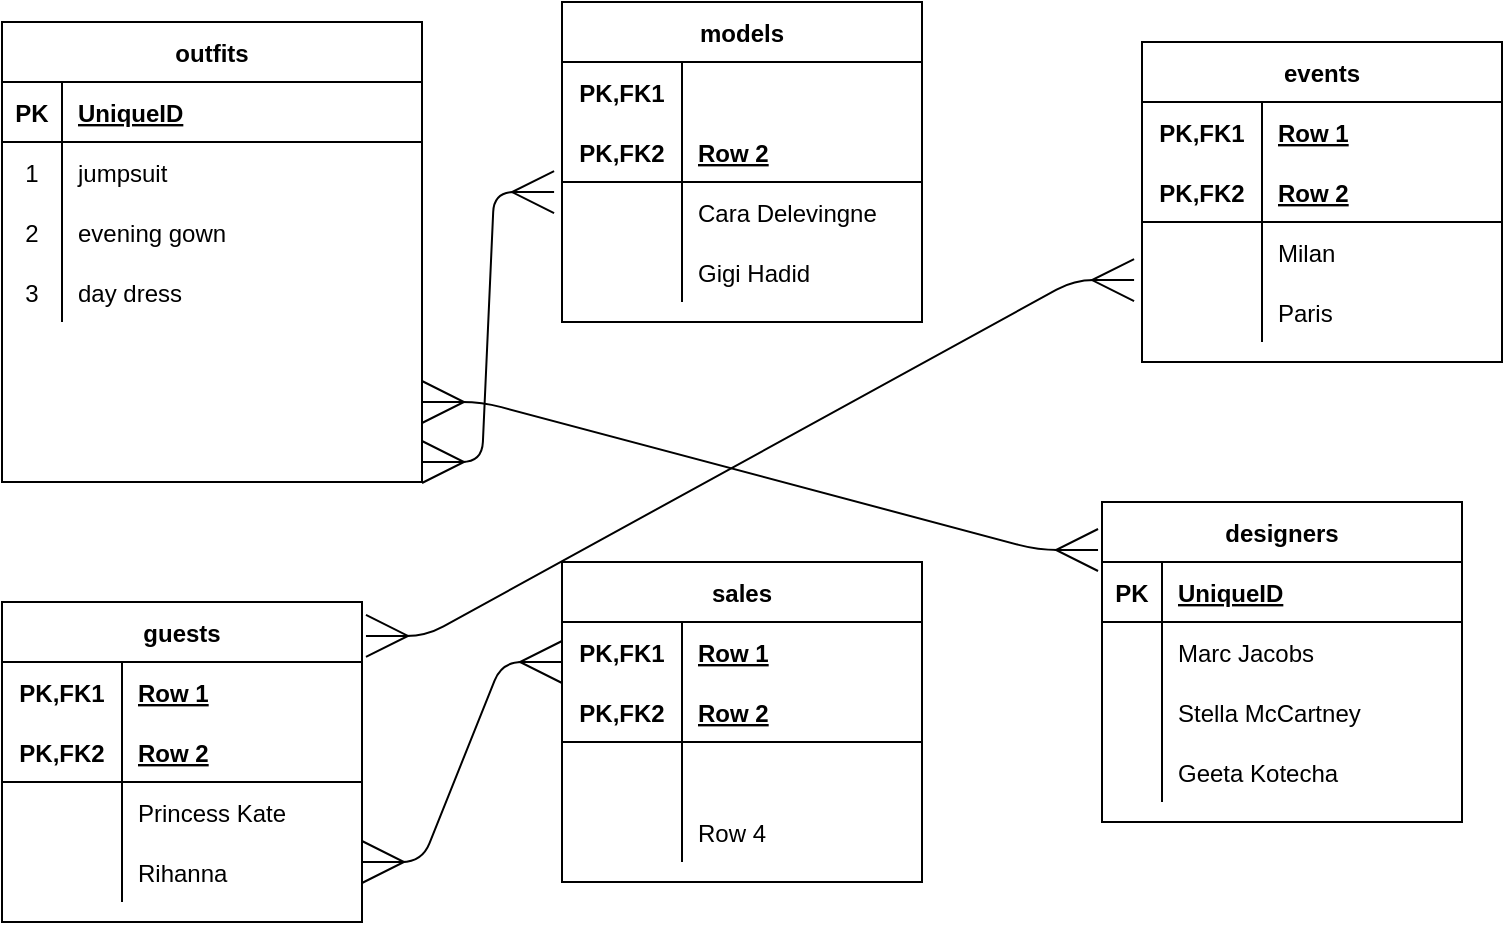 <mxfile version="14.9.6" type="github">
  <diagram id="R2lEEEUBdFMjLlhIrx00" name="Page-1">
    <mxGraphModel dx="946" dy="535" grid="1" gridSize="10" guides="1" tooltips="1" connect="1" arrows="1" fold="1" page="1" pageScale="1" pageWidth="850" pageHeight="1100" math="0" shadow="0" extFonts="Permanent Marker^https://fonts.googleapis.com/css?family=Permanent+Marker">
      <root>
        <mxCell id="0" />
        <mxCell id="1" parent="0" />
        <mxCell id="n0nqkG9T2Kt_HHm7O6Rn-1" value="outfits" style="shape=table;startSize=30;container=1;collapsible=1;childLayout=tableLayout;fixedRows=1;rowLines=0;fontStyle=1;align=center;resizeLast=1;" vertex="1" parent="1">
          <mxGeometry x="50" y="40" width="210" height="230" as="geometry">
            <mxRectangle x="50" y="40" width="70" height="30" as="alternateBounds" />
          </mxGeometry>
        </mxCell>
        <mxCell id="n0nqkG9T2Kt_HHm7O6Rn-2" value="" style="shape=partialRectangle;collapsible=0;dropTarget=0;pointerEvents=0;fillColor=none;top=0;left=0;bottom=1;right=0;points=[[0,0.5],[1,0.5]];portConstraint=eastwest;" vertex="1" parent="n0nqkG9T2Kt_HHm7O6Rn-1">
          <mxGeometry y="30" width="210" height="30" as="geometry" />
        </mxCell>
        <mxCell id="n0nqkG9T2Kt_HHm7O6Rn-3" value="PK" style="shape=partialRectangle;connectable=0;fillColor=none;top=0;left=0;bottom=0;right=0;fontStyle=1;overflow=hidden;" vertex="1" parent="n0nqkG9T2Kt_HHm7O6Rn-2">
          <mxGeometry width="30" height="30" as="geometry" />
        </mxCell>
        <mxCell id="n0nqkG9T2Kt_HHm7O6Rn-4" value="UniqueID" style="shape=partialRectangle;connectable=0;fillColor=none;top=0;left=0;bottom=0;right=0;align=left;spacingLeft=6;fontStyle=5;overflow=hidden;" vertex="1" parent="n0nqkG9T2Kt_HHm7O6Rn-2">
          <mxGeometry x="30" width="180" height="30" as="geometry" />
        </mxCell>
        <mxCell id="n0nqkG9T2Kt_HHm7O6Rn-5" value="" style="shape=partialRectangle;collapsible=0;dropTarget=0;pointerEvents=0;fillColor=none;top=0;left=0;bottom=0;right=0;points=[[0,0.5],[1,0.5]];portConstraint=eastwest;" vertex="1" parent="n0nqkG9T2Kt_HHm7O6Rn-1">
          <mxGeometry y="60" width="210" height="30" as="geometry" />
        </mxCell>
        <mxCell id="n0nqkG9T2Kt_HHm7O6Rn-6" value="1" style="shape=partialRectangle;connectable=0;fillColor=none;top=0;left=0;bottom=0;right=0;editable=1;overflow=hidden;" vertex="1" parent="n0nqkG9T2Kt_HHm7O6Rn-5">
          <mxGeometry width="30" height="30" as="geometry" />
        </mxCell>
        <mxCell id="n0nqkG9T2Kt_HHm7O6Rn-7" value="jumpsuit" style="shape=partialRectangle;connectable=0;fillColor=none;top=0;left=0;bottom=0;right=0;align=left;spacingLeft=6;overflow=hidden;" vertex="1" parent="n0nqkG9T2Kt_HHm7O6Rn-5">
          <mxGeometry x="30" width="180" height="30" as="geometry" />
        </mxCell>
        <mxCell id="n0nqkG9T2Kt_HHm7O6Rn-8" value="" style="shape=partialRectangle;collapsible=0;dropTarget=0;pointerEvents=0;fillColor=none;top=0;left=0;bottom=0;right=0;points=[[0,0.5],[1,0.5]];portConstraint=eastwest;" vertex="1" parent="n0nqkG9T2Kt_HHm7O6Rn-1">
          <mxGeometry y="90" width="210" height="30" as="geometry" />
        </mxCell>
        <mxCell id="n0nqkG9T2Kt_HHm7O6Rn-9" value="2" style="shape=partialRectangle;connectable=0;fillColor=none;top=0;left=0;bottom=0;right=0;editable=1;overflow=hidden;" vertex="1" parent="n0nqkG9T2Kt_HHm7O6Rn-8">
          <mxGeometry width="30" height="30" as="geometry" />
        </mxCell>
        <mxCell id="n0nqkG9T2Kt_HHm7O6Rn-10" value="evening gown" style="shape=partialRectangle;connectable=0;fillColor=none;top=0;left=0;bottom=0;right=0;align=left;spacingLeft=6;overflow=hidden;" vertex="1" parent="n0nqkG9T2Kt_HHm7O6Rn-8">
          <mxGeometry x="30" width="180" height="30" as="geometry" />
        </mxCell>
        <mxCell id="n0nqkG9T2Kt_HHm7O6Rn-11" value="" style="shape=partialRectangle;collapsible=0;dropTarget=0;pointerEvents=0;fillColor=none;top=0;left=0;bottom=0;right=0;points=[[0,0.5],[1,0.5]];portConstraint=eastwest;" vertex="1" parent="n0nqkG9T2Kt_HHm7O6Rn-1">
          <mxGeometry y="120" width="210" height="30" as="geometry" />
        </mxCell>
        <mxCell id="n0nqkG9T2Kt_HHm7O6Rn-12" value="3" style="shape=partialRectangle;connectable=0;fillColor=none;top=0;left=0;bottom=0;right=0;editable=1;overflow=hidden;" vertex="1" parent="n0nqkG9T2Kt_HHm7O6Rn-11">
          <mxGeometry width="30" height="30" as="geometry" />
        </mxCell>
        <mxCell id="n0nqkG9T2Kt_HHm7O6Rn-13" value="day dress" style="shape=partialRectangle;connectable=0;fillColor=none;top=0;left=0;bottom=0;right=0;align=left;spacingLeft=6;overflow=hidden;" vertex="1" parent="n0nqkG9T2Kt_HHm7O6Rn-11">
          <mxGeometry x="30" width="180" height="30" as="geometry" />
        </mxCell>
        <mxCell id="n0nqkG9T2Kt_HHm7O6Rn-37" value="models" style="shape=table;startSize=30;container=1;collapsible=1;childLayout=tableLayout;fixedRows=1;rowLines=0;fontStyle=1;align=center;resizeLast=1;" vertex="1" parent="1">
          <mxGeometry x="330" y="30" width="180" height="160" as="geometry" />
        </mxCell>
        <mxCell id="n0nqkG9T2Kt_HHm7O6Rn-38" value="" style="shape=partialRectangle;collapsible=0;dropTarget=0;pointerEvents=0;fillColor=none;top=0;left=0;bottom=0;right=0;points=[[0,0.5],[1,0.5]];portConstraint=eastwest;" vertex="1" parent="n0nqkG9T2Kt_HHm7O6Rn-37">
          <mxGeometry y="30" width="180" height="30" as="geometry" />
        </mxCell>
        <mxCell id="n0nqkG9T2Kt_HHm7O6Rn-39" value="PK,FK1" style="shape=partialRectangle;connectable=0;fillColor=none;top=0;left=0;bottom=0;right=0;fontStyle=1;overflow=hidden;" vertex="1" parent="n0nqkG9T2Kt_HHm7O6Rn-38">
          <mxGeometry width="60" height="30" as="geometry" />
        </mxCell>
        <mxCell id="n0nqkG9T2Kt_HHm7O6Rn-40" value="" style="shape=partialRectangle;connectable=0;fillColor=none;top=0;left=0;bottom=0;right=0;align=left;spacingLeft=6;fontStyle=5;overflow=hidden;" vertex="1" parent="n0nqkG9T2Kt_HHm7O6Rn-38">
          <mxGeometry x="60" width="120" height="30" as="geometry" />
        </mxCell>
        <mxCell id="n0nqkG9T2Kt_HHm7O6Rn-41" value="" style="shape=partialRectangle;collapsible=0;dropTarget=0;pointerEvents=0;fillColor=none;top=0;left=0;bottom=1;right=0;points=[[0,0.5],[1,0.5]];portConstraint=eastwest;" vertex="1" parent="n0nqkG9T2Kt_HHm7O6Rn-37">
          <mxGeometry y="60" width="180" height="30" as="geometry" />
        </mxCell>
        <mxCell id="n0nqkG9T2Kt_HHm7O6Rn-42" value="PK,FK2" style="shape=partialRectangle;connectable=0;fillColor=none;top=0;left=0;bottom=0;right=0;fontStyle=1;overflow=hidden;" vertex="1" parent="n0nqkG9T2Kt_HHm7O6Rn-41">
          <mxGeometry width="60" height="30" as="geometry" />
        </mxCell>
        <mxCell id="n0nqkG9T2Kt_HHm7O6Rn-43" value="Row 2" style="shape=partialRectangle;connectable=0;fillColor=none;top=0;left=0;bottom=0;right=0;align=left;spacingLeft=6;fontStyle=5;overflow=hidden;" vertex="1" parent="n0nqkG9T2Kt_HHm7O6Rn-41">
          <mxGeometry x="60" width="120" height="30" as="geometry" />
        </mxCell>
        <mxCell id="n0nqkG9T2Kt_HHm7O6Rn-44" value="" style="shape=partialRectangle;collapsible=0;dropTarget=0;pointerEvents=0;fillColor=none;top=0;left=0;bottom=0;right=0;points=[[0,0.5],[1,0.5]];portConstraint=eastwest;" vertex="1" parent="n0nqkG9T2Kt_HHm7O6Rn-37">
          <mxGeometry y="90" width="180" height="30" as="geometry" />
        </mxCell>
        <mxCell id="n0nqkG9T2Kt_HHm7O6Rn-45" value="" style="shape=partialRectangle;connectable=0;fillColor=none;top=0;left=0;bottom=0;right=0;editable=1;overflow=hidden;" vertex="1" parent="n0nqkG9T2Kt_HHm7O6Rn-44">
          <mxGeometry width="60" height="30" as="geometry" />
        </mxCell>
        <mxCell id="n0nqkG9T2Kt_HHm7O6Rn-46" value="Cara Delevingne" style="shape=partialRectangle;connectable=0;fillColor=none;top=0;left=0;bottom=0;right=0;align=left;spacingLeft=6;overflow=hidden;" vertex="1" parent="n0nqkG9T2Kt_HHm7O6Rn-44">
          <mxGeometry x="60" width="120" height="30" as="geometry" />
        </mxCell>
        <mxCell id="n0nqkG9T2Kt_HHm7O6Rn-47" value="" style="shape=partialRectangle;collapsible=0;dropTarget=0;pointerEvents=0;fillColor=none;top=0;left=0;bottom=0;right=0;points=[[0,0.5],[1,0.5]];portConstraint=eastwest;" vertex="1" parent="n0nqkG9T2Kt_HHm7O6Rn-37">
          <mxGeometry y="120" width="180" height="30" as="geometry" />
        </mxCell>
        <mxCell id="n0nqkG9T2Kt_HHm7O6Rn-48" value="" style="shape=partialRectangle;connectable=0;fillColor=none;top=0;left=0;bottom=0;right=0;editable=1;overflow=hidden;" vertex="1" parent="n0nqkG9T2Kt_HHm7O6Rn-47">
          <mxGeometry width="60" height="30" as="geometry" />
        </mxCell>
        <mxCell id="n0nqkG9T2Kt_HHm7O6Rn-49" value="Gigi Hadid" style="shape=partialRectangle;connectable=0;fillColor=none;top=0;left=0;bottom=0;right=0;align=left;spacingLeft=6;overflow=hidden;" vertex="1" parent="n0nqkG9T2Kt_HHm7O6Rn-47">
          <mxGeometry x="60" width="120" height="30" as="geometry" />
        </mxCell>
        <mxCell id="n0nqkG9T2Kt_HHm7O6Rn-50" value="events" style="shape=table;startSize=30;container=1;collapsible=1;childLayout=tableLayout;fixedRows=1;rowLines=0;fontStyle=1;align=center;resizeLast=1;" vertex="1" parent="1">
          <mxGeometry x="620" y="50" width="180" height="160" as="geometry" />
        </mxCell>
        <mxCell id="n0nqkG9T2Kt_HHm7O6Rn-51" value="" style="shape=partialRectangle;collapsible=0;dropTarget=0;pointerEvents=0;fillColor=none;top=0;left=0;bottom=0;right=0;points=[[0,0.5],[1,0.5]];portConstraint=eastwest;" vertex="1" parent="n0nqkG9T2Kt_HHm7O6Rn-50">
          <mxGeometry y="30" width="180" height="30" as="geometry" />
        </mxCell>
        <mxCell id="n0nqkG9T2Kt_HHm7O6Rn-52" value="PK,FK1" style="shape=partialRectangle;connectable=0;fillColor=none;top=0;left=0;bottom=0;right=0;fontStyle=1;overflow=hidden;" vertex="1" parent="n0nqkG9T2Kt_HHm7O6Rn-51">
          <mxGeometry width="60" height="30" as="geometry" />
        </mxCell>
        <mxCell id="n0nqkG9T2Kt_HHm7O6Rn-53" value="Row 1" style="shape=partialRectangle;connectable=0;fillColor=none;top=0;left=0;bottom=0;right=0;align=left;spacingLeft=6;fontStyle=5;overflow=hidden;" vertex="1" parent="n0nqkG9T2Kt_HHm7O6Rn-51">
          <mxGeometry x="60" width="120" height="30" as="geometry" />
        </mxCell>
        <mxCell id="n0nqkG9T2Kt_HHm7O6Rn-54" value="" style="shape=partialRectangle;collapsible=0;dropTarget=0;pointerEvents=0;fillColor=none;top=0;left=0;bottom=1;right=0;points=[[0,0.5],[1,0.5]];portConstraint=eastwest;" vertex="1" parent="n0nqkG9T2Kt_HHm7O6Rn-50">
          <mxGeometry y="60" width="180" height="30" as="geometry" />
        </mxCell>
        <mxCell id="n0nqkG9T2Kt_HHm7O6Rn-55" value="PK,FK2" style="shape=partialRectangle;connectable=0;fillColor=none;top=0;left=0;bottom=0;right=0;fontStyle=1;overflow=hidden;" vertex="1" parent="n0nqkG9T2Kt_HHm7O6Rn-54">
          <mxGeometry width="60" height="30" as="geometry" />
        </mxCell>
        <mxCell id="n0nqkG9T2Kt_HHm7O6Rn-56" value="Row 2" style="shape=partialRectangle;connectable=0;fillColor=none;top=0;left=0;bottom=0;right=0;align=left;spacingLeft=6;fontStyle=5;overflow=hidden;" vertex="1" parent="n0nqkG9T2Kt_HHm7O6Rn-54">
          <mxGeometry x="60" width="120" height="30" as="geometry" />
        </mxCell>
        <mxCell id="n0nqkG9T2Kt_HHm7O6Rn-57" value="" style="shape=partialRectangle;collapsible=0;dropTarget=0;pointerEvents=0;fillColor=none;top=0;left=0;bottom=0;right=0;points=[[0,0.5],[1,0.5]];portConstraint=eastwest;" vertex="1" parent="n0nqkG9T2Kt_HHm7O6Rn-50">
          <mxGeometry y="90" width="180" height="30" as="geometry" />
        </mxCell>
        <mxCell id="n0nqkG9T2Kt_HHm7O6Rn-58" value="" style="shape=partialRectangle;connectable=0;fillColor=none;top=0;left=0;bottom=0;right=0;editable=1;overflow=hidden;" vertex="1" parent="n0nqkG9T2Kt_HHm7O6Rn-57">
          <mxGeometry width="60" height="30" as="geometry" />
        </mxCell>
        <mxCell id="n0nqkG9T2Kt_HHm7O6Rn-59" value="Milan" style="shape=partialRectangle;connectable=0;fillColor=none;top=0;left=0;bottom=0;right=0;align=left;spacingLeft=6;overflow=hidden;" vertex="1" parent="n0nqkG9T2Kt_HHm7O6Rn-57">
          <mxGeometry x="60" width="120" height="30" as="geometry" />
        </mxCell>
        <mxCell id="n0nqkG9T2Kt_HHm7O6Rn-60" value="" style="shape=partialRectangle;collapsible=0;dropTarget=0;pointerEvents=0;fillColor=none;top=0;left=0;bottom=0;right=0;points=[[0,0.5],[1,0.5]];portConstraint=eastwest;" vertex="1" parent="n0nqkG9T2Kt_HHm7O6Rn-50">
          <mxGeometry y="120" width="180" height="30" as="geometry" />
        </mxCell>
        <mxCell id="n0nqkG9T2Kt_HHm7O6Rn-61" value="" style="shape=partialRectangle;connectable=0;fillColor=none;top=0;left=0;bottom=0;right=0;editable=1;overflow=hidden;" vertex="1" parent="n0nqkG9T2Kt_HHm7O6Rn-60">
          <mxGeometry width="60" height="30" as="geometry" />
        </mxCell>
        <mxCell id="n0nqkG9T2Kt_HHm7O6Rn-62" value="Paris" style="shape=partialRectangle;connectable=0;fillColor=none;top=0;left=0;bottom=0;right=0;align=left;spacingLeft=6;overflow=hidden;" vertex="1" parent="n0nqkG9T2Kt_HHm7O6Rn-60">
          <mxGeometry x="60" width="120" height="30" as="geometry" />
        </mxCell>
        <mxCell id="n0nqkG9T2Kt_HHm7O6Rn-63" value="guests" style="shape=table;startSize=30;container=1;collapsible=1;childLayout=tableLayout;fixedRows=1;rowLines=0;fontStyle=1;align=center;resizeLast=1;" vertex="1" parent="1">
          <mxGeometry x="50" y="330" width="180" height="160" as="geometry" />
        </mxCell>
        <mxCell id="n0nqkG9T2Kt_HHm7O6Rn-64" value="" style="shape=partialRectangle;collapsible=0;dropTarget=0;pointerEvents=0;fillColor=none;top=0;left=0;bottom=0;right=0;points=[[0,0.5],[1,0.5]];portConstraint=eastwest;" vertex="1" parent="n0nqkG9T2Kt_HHm7O6Rn-63">
          <mxGeometry y="30" width="180" height="30" as="geometry" />
        </mxCell>
        <mxCell id="n0nqkG9T2Kt_HHm7O6Rn-65" value="PK,FK1" style="shape=partialRectangle;connectable=0;fillColor=none;top=0;left=0;bottom=0;right=0;fontStyle=1;overflow=hidden;" vertex="1" parent="n0nqkG9T2Kt_HHm7O6Rn-64">
          <mxGeometry width="60" height="30" as="geometry" />
        </mxCell>
        <mxCell id="n0nqkG9T2Kt_HHm7O6Rn-66" value="Row 1" style="shape=partialRectangle;connectable=0;fillColor=none;top=0;left=0;bottom=0;right=0;align=left;spacingLeft=6;fontStyle=5;overflow=hidden;" vertex="1" parent="n0nqkG9T2Kt_HHm7O6Rn-64">
          <mxGeometry x="60" width="120" height="30" as="geometry" />
        </mxCell>
        <mxCell id="n0nqkG9T2Kt_HHm7O6Rn-67" value="" style="shape=partialRectangle;collapsible=0;dropTarget=0;pointerEvents=0;fillColor=none;top=0;left=0;bottom=1;right=0;points=[[0,0.5],[1,0.5]];portConstraint=eastwest;" vertex="1" parent="n0nqkG9T2Kt_HHm7O6Rn-63">
          <mxGeometry y="60" width="180" height="30" as="geometry" />
        </mxCell>
        <mxCell id="n0nqkG9T2Kt_HHm7O6Rn-68" value="PK,FK2" style="shape=partialRectangle;connectable=0;fillColor=none;top=0;left=0;bottom=0;right=0;fontStyle=1;overflow=hidden;" vertex="1" parent="n0nqkG9T2Kt_HHm7O6Rn-67">
          <mxGeometry width="60" height="30" as="geometry" />
        </mxCell>
        <mxCell id="n0nqkG9T2Kt_HHm7O6Rn-69" value="Row 2" style="shape=partialRectangle;connectable=0;fillColor=none;top=0;left=0;bottom=0;right=0;align=left;spacingLeft=6;fontStyle=5;overflow=hidden;" vertex="1" parent="n0nqkG9T2Kt_HHm7O6Rn-67">
          <mxGeometry x="60" width="120" height="30" as="geometry" />
        </mxCell>
        <mxCell id="n0nqkG9T2Kt_HHm7O6Rn-70" value="" style="shape=partialRectangle;collapsible=0;dropTarget=0;pointerEvents=0;fillColor=none;top=0;left=0;bottom=0;right=0;points=[[0,0.5],[1,0.5]];portConstraint=eastwest;" vertex="1" parent="n0nqkG9T2Kt_HHm7O6Rn-63">
          <mxGeometry y="90" width="180" height="30" as="geometry" />
        </mxCell>
        <mxCell id="n0nqkG9T2Kt_HHm7O6Rn-71" value="" style="shape=partialRectangle;connectable=0;fillColor=none;top=0;left=0;bottom=0;right=0;editable=1;overflow=hidden;" vertex="1" parent="n0nqkG9T2Kt_HHm7O6Rn-70">
          <mxGeometry width="60" height="30" as="geometry" />
        </mxCell>
        <mxCell id="n0nqkG9T2Kt_HHm7O6Rn-72" value="Princess Kate" style="shape=partialRectangle;connectable=0;fillColor=none;top=0;left=0;bottom=0;right=0;align=left;spacingLeft=6;overflow=hidden;" vertex="1" parent="n0nqkG9T2Kt_HHm7O6Rn-70">
          <mxGeometry x="60" width="120" height="30" as="geometry" />
        </mxCell>
        <mxCell id="n0nqkG9T2Kt_HHm7O6Rn-73" value="" style="shape=partialRectangle;collapsible=0;dropTarget=0;pointerEvents=0;fillColor=none;top=0;left=0;bottom=0;right=0;points=[[0,0.5],[1,0.5]];portConstraint=eastwest;" vertex="1" parent="n0nqkG9T2Kt_HHm7O6Rn-63">
          <mxGeometry y="120" width="180" height="30" as="geometry" />
        </mxCell>
        <mxCell id="n0nqkG9T2Kt_HHm7O6Rn-74" value="" style="shape=partialRectangle;connectable=0;fillColor=none;top=0;left=0;bottom=0;right=0;editable=1;overflow=hidden;" vertex="1" parent="n0nqkG9T2Kt_HHm7O6Rn-73">
          <mxGeometry width="60" height="30" as="geometry" />
        </mxCell>
        <mxCell id="n0nqkG9T2Kt_HHm7O6Rn-75" value="Rihanna" style="shape=partialRectangle;connectable=0;fillColor=none;top=0;left=0;bottom=0;right=0;align=left;spacingLeft=6;overflow=hidden;" vertex="1" parent="n0nqkG9T2Kt_HHm7O6Rn-73">
          <mxGeometry x="60" width="120" height="30" as="geometry" />
        </mxCell>
        <mxCell id="n0nqkG9T2Kt_HHm7O6Rn-89" value="sales" style="shape=table;startSize=30;container=1;collapsible=1;childLayout=tableLayout;fixedRows=1;rowLines=0;fontStyle=1;align=center;resizeLast=1;" vertex="1" parent="1">
          <mxGeometry x="330" y="310" width="180" height="160" as="geometry" />
        </mxCell>
        <mxCell id="n0nqkG9T2Kt_HHm7O6Rn-90" value="" style="shape=partialRectangle;collapsible=0;dropTarget=0;pointerEvents=0;fillColor=none;top=0;left=0;bottom=0;right=0;points=[[0,0.5],[1,0.5]];portConstraint=eastwest;" vertex="1" parent="n0nqkG9T2Kt_HHm7O6Rn-89">
          <mxGeometry y="30" width="180" height="30" as="geometry" />
        </mxCell>
        <mxCell id="n0nqkG9T2Kt_HHm7O6Rn-91" value="PK,FK1" style="shape=partialRectangle;connectable=0;fillColor=none;top=0;left=0;bottom=0;right=0;fontStyle=1;overflow=hidden;" vertex="1" parent="n0nqkG9T2Kt_HHm7O6Rn-90">
          <mxGeometry width="60" height="30" as="geometry" />
        </mxCell>
        <mxCell id="n0nqkG9T2Kt_HHm7O6Rn-92" value="Row 1" style="shape=partialRectangle;connectable=0;fillColor=none;top=0;left=0;bottom=0;right=0;align=left;spacingLeft=6;fontStyle=5;overflow=hidden;" vertex="1" parent="n0nqkG9T2Kt_HHm7O6Rn-90">
          <mxGeometry x="60" width="120" height="30" as="geometry" />
        </mxCell>
        <mxCell id="n0nqkG9T2Kt_HHm7O6Rn-93" value="" style="shape=partialRectangle;collapsible=0;dropTarget=0;pointerEvents=0;fillColor=none;top=0;left=0;bottom=1;right=0;points=[[0,0.5],[1,0.5]];portConstraint=eastwest;" vertex="1" parent="n0nqkG9T2Kt_HHm7O6Rn-89">
          <mxGeometry y="60" width="180" height="30" as="geometry" />
        </mxCell>
        <mxCell id="n0nqkG9T2Kt_HHm7O6Rn-94" value="PK,FK2" style="shape=partialRectangle;connectable=0;fillColor=none;top=0;left=0;bottom=0;right=0;fontStyle=1;overflow=hidden;" vertex="1" parent="n0nqkG9T2Kt_HHm7O6Rn-93">
          <mxGeometry width="60" height="30" as="geometry" />
        </mxCell>
        <mxCell id="n0nqkG9T2Kt_HHm7O6Rn-95" value="Row 2" style="shape=partialRectangle;connectable=0;fillColor=none;top=0;left=0;bottom=0;right=0;align=left;spacingLeft=6;fontStyle=5;overflow=hidden;" vertex="1" parent="n0nqkG9T2Kt_HHm7O6Rn-93">
          <mxGeometry x="60" width="120" height="30" as="geometry" />
        </mxCell>
        <mxCell id="n0nqkG9T2Kt_HHm7O6Rn-96" value="" style="shape=partialRectangle;collapsible=0;dropTarget=0;pointerEvents=0;fillColor=none;top=0;left=0;bottom=0;right=0;points=[[0,0.5],[1,0.5]];portConstraint=eastwest;" vertex="1" parent="n0nqkG9T2Kt_HHm7O6Rn-89">
          <mxGeometry y="90" width="180" height="30" as="geometry" />
        </mxCell>
        <mxCell id="n0nqkG9T2Kt_HHm7O6Rn-97" value="" style="shape=partialRectangle;connectable=0;fillColor=none;top=0;left=0;bottom=0;right=0;editable=1;overflow=hidden;" vertex="1" parent="n0nqkG9T2Kt_HHm7O6Rn-96">
          <mxGeometry width="60" height="30" as="geometry" />
        </mxCell>
        <mxCell id="n0nqkG9T2Kt_HHm7O6Rn-98" value="" style="shape=partialRectangle;connectable=0;fillColor=none;top=0;left=0;bottom=0;right=0;align=left;spacingLeft=6;overflow=hidden;" vertex="1" parent="n0nqkG9T2Kt_HHm7O6Rn-96">
          <mxGeometry x="60" width="120" height="30" as="geometry" />
        </mxCell>
        <mxCell id="n0nqkG9T2Kt_HHm7O6Rn-99" value="" style="shape=partialRectangle;collapsible=0;dropTarget=0;pointerEvents=0;fillColor=none;top=0;left=0;bottom=0;right=0;points=[[0,0.5],[1,0.5]];portConstraint=eastwest;" vertex="1" parent="n0nqkG9T2Kt_HHm7O6Rn-89">
          <mxGeometry y="120" width="180" height="30" as="geometry" />
        </mxCell>
        <mxCell id="n0nqkG9T2Kt_HHm7O6Rn-100" value="" style="shape=partialRectangle;connectable=0;fillColor=none;top=0;left=0;bottom=0;right=0;editable=1;overflow=hidden;" vertex="1" parent="n0nqkG9T2Kt_HHm7O6Rn-99">
          <mxGeometry width="60" height="30" as="geometry" />
        </mxCell>
        <mxCell id="n0nqkG9T2Kt_HHm7O6Rn-101" value="Row 4" style="shape=partialRectangle;connectable=0;fillColor=none;top=0;left=0;bottom=0;right=0;align=left;spacingLeft=6;overflow=hidden;" vertex="1" parent="n0nqkG9T2Kt_HHm7O6Rn-99">
          <mxGeometry x="60" width="120" height="30" as="geometry" />
        </mxCell>
        <mxCell id="n0nqkG9T2Kt_HHm7O6Rn-102" value="designers" style="shape=table;startSize=30;container=1;collapsible=1;childLayout=tableLayout;fixedRows=1;rowLines=0;fontStyle=1;align=center;resizeLast=1;" vertex="1" parent="1">
          <mxGeometry x="600" y="280" width="180" height="160" as="geometry" />
        </mxCell>
        <mxCell id="n0nqkG9T2Kt_HHm7O6Rn-103" value="" style="shape=partialRectangle;collapsible=0;dropTarget=0;pointerEvents=0;fillColor=none;top=0;left=0;bottom=1;right=0;points=[[0,0.5],[1,0.5]];portConstraint=eastwest;" vertex="1" parent="n0nqkG9T2Kt_HHm7O6Rn-102">
          <mxGeometry y="30" width="180" height="30" as="geometry" />
        </mxCell>
        <mxCell id="n0nqkG9T2Kt_HHm7O6Rn-104" value="PK" style="shape=partialRectangle;connectable=0;fillColor=none;top=0;left=0;bottom=0;right=0;fontStyle=1;overflow=hidden;" vertex="1" parent="n0nqkG9T2Kt_HHm7O6Rn-103">
          <mxGeometry width="30" height="30" as="geometry" />
        </mxCell>
        <mxCell id="n0nqkG9T2Kt_HHm7O6Rn-105" value="UniqueID" style="shape=partialRectangle;connectable=0;fillColor=none;top=0;left=0;bottom=0;right=0;align=left;spacingLeft=6;fontStyle=5;overflow=hidden;" vertex="1" parent="n0nqkG9T2Kt_HHm7O6Rn-103">
          <mxGeometry x="30" width="150" height="30" as="geometry" />
        </mxCell>
        <mxCell id="n0nqkG9T2Kt_HHm7O6Rn-106" value="" style="shape=partialRectangle;collapsible=0;dropTarget=0;pointerEvents=0;fillColor=none;top=0;left=0;bottom=0;right=0;points=[[0,0.5],[1,0.5]];portConstraint=eastwest;" vertex="1" parent="n0nqkG9T2Kt_HHm7O6Rn-102">
          <mxGeometry y="60" width="180" height="30" as="geometry" />
        </mxCell>
        <mxCell id="n0nqkG9T2Kt_HHm7O6Rn-107" value="" style="shape=partialRectangle;connectable=0;fillColor=none;top=0;left=0;bottom=0;right=0;editable=1;overflow=hidden;" vertex="1" parent="n0nqkG9T2Kt_HHm7O6Rn-106">
          <mxGeometry width="30" height="30" as="geometry" />
        </mxCell>
        <mxCell id="n0nqkG9T2Kt_HHm7O6Rn-108" value="Marc Jacobs" style="shape=partialRectangle;connectable=0;fillColor=none;top=0;left=0;bottom=0;right=0;align=left;spacingLeft=6;overflow=hidden;" vertex="1" parent="n0nqkG9T2Kt_HHm7O6Rn-106">
          <mxGeometry x="30" width="150" height="30" as="geometry" />
        </mxCell>
        <mxCell id="n0nqkG9T2Kt_HHm7O6Rn-109" value="" style="shape=partialRectangle;collapsible=0;dropTarget=0;pointerEvents=0;fillColor=none;top=0;left=0;bottom=0;right=0;points=[[0,0.5],[1,0.5]];portConstraint=eastwest;" vertex="1" parent="n0nqkG9T2Kt_HHm7O6Rn-102">
          <mxGeometry y="90" width="180" height="30" as="geometry" />
        </mxCell>
        <mxCell id="n0nqkG9T2Kt_HHm7O6Rn-110" value="" style="shape=partialRectangle;connectable=0;fillColor=none;top=0;left=0;bottom=0;right=0;editable=1;overflow=hidden;" vertex="1" parent="n0nqkG9T2Kt_HHm7O6Rn-109">
          <mxGeometry width="30" height="30" as="geometry" />
        </mxCell>
        <mxCell id="n0nqkG9T2Kt_HHm7O6Rn-111" value="Stella McCartney" style="shape=partialRectangle;connectable=0;fillColor=none;top=0;left=0;bottom=0;right=0;align=left;spacingLeft=6;overflow=hidden;" vertex="1" parent="n0nqkG9T2Kt_HHm7O6Rn-109">
          <mxGeometry x="30" width="150" height="30" as="geometry" />
        </mxCell>
        <mxCell id="n0nqkG9T2Kt_HHm7O6Rn-112" value="" style="shape=partialRectangle;collapsible=0;dropTarget=0;pointerEvents=0;fillColor=none;top=0;left=0;bottom=0;right=0;points=[[0,0.5],[1,0.5]];portConstraint=eastwest;" vertex="1" parent="n0nqkG9T2Kt_HHm7O6Rn-102">
          <mxGeometry y="120" width="180" height="30" as="geometry" />
        </mxCell>
        <mxCell id="n0nqkG9T2Kt_HHm7O6Rn-113" value="" style="shape=partialRectangle;connectable=0;fillColor=none;top=0;left=0;bottom=0;right=0;editable=1;overflow=hidden;" vertex="1" parent="n0nqkG9T2Kt_HHm7O6Rn-112">
          <mxGeometry width="30" height="30" as="geometry" />
        </mxCell>
        <mxCell id="n0nqkG9T2Kt_HHm7O6Rn-114" value="Geeta Kotecha" style="shape=partialRectangle;connectable=0;fillColor=none;top=0;left=0;bottom=0;right=0;align=left;spacingLeft=6;overflow=hidden;" vertex="1" parent="n0nqkG9T2Kt_HHm7O6Rn-112">
          <mxGeometry x="30" width="150" height="30" as="geometry" />
        </mxCell>
        <mxCell id="n0nqkG9T2Kt_HHm7O6Rn-115" value="" style="edgeStyle=entityRelationEdgeStyle;fontSize=12;html=1;endArrow=ERmany;startArrow=ERmany;entryX=-0.011;entryY=0.15;entryDx=0;entryDy=0;entryPerimeter=0;endSize=19;startSize=19;" edge="1" parent="1" target="n0nqkG9T2Kt_HHm7O6Rn-102">
          <mxGeometry width="100" height="100" relative="1" as="geometry">
            <mxPoint x="260" y="230" as="sourcePoint" />
            <mxPoint x="480" y="230" as="targetPoint" />
          </mxGeometry>
        </mxCell>
        <mxCell id="n0nqkG9T2Kt_HHm7O6Rn-116" value="" style="edgeStyle=entityRelationEdgeStyle;fontSize=12;html=1;endArrow=ERmany;startArrow=ERmany;startSize=19;endSize=19;entryX=-0.022;entryY=0.167;entryDx=0;entryDy=0;entryPerimeter=0;" edge="1" parent="1" target="n0nqkG9T2Kt_HHm7O6Rn-44">
          <mxGeometry width="100" height="100" relative="1" as="geometry">
            <mxPoint x="260" y="260" as="sourcePoint" />
            <mxPoint x="320" y="130" as="targetPoint" />
          </mxGeometry>
        </mxCell>
        <mxCell id="n0nqkG9T2Kt_HHm7O6Rn-117" value="" style="edgeStyle=entityRelationEdgeStyle;fontSize=12;html=1;endArrow=ERmany;startArrow=ERmany;startSize=19;endSize=19;entryX=-0.022;entryY=-0.033;entryDx=0;entryDy=0;entryPerimeter=0;exitX=1.011;exitY=0.106;exitDx=0;exitDy=0;exitPerimeter=0;" edge="1" parent="1" source="n0nqkG9T2Kt_HHm7O6Rn-63" target="n0nqkG9T2Kt_HHm7O6Rn-60">
          <mxGeometry width="100" height="100" relative="1" as="geometry">
            <mxPoint x="380" y="330" as="sourcePoint" />
            <mxPoint x="480" y="230" as="targetPoint" />
          </mxGeometry>
        </mxCell>
        <mxCell id="n0nqkG9T2Kt_HHm7O6Rn-119" value="" style="edgeStyle=entityRelationEdgeStyle;fontSize=12;html=1;endArrow=ERmany;startArrow=ERmany;startSize=19;endSize=19;" edge="1" parent="1">
          <mxGeometry width="100" height="100" relative="1" as="geometry">
            <mxPoint x="230" y="460" as="sourcePoint" />
            <mxPoint x="330" y="360" as="targetPoint" />
          </mxGeometry>
        </mxCell>
      </root>
    </mxGraphModel>
  </diagram>
</mxfile>

